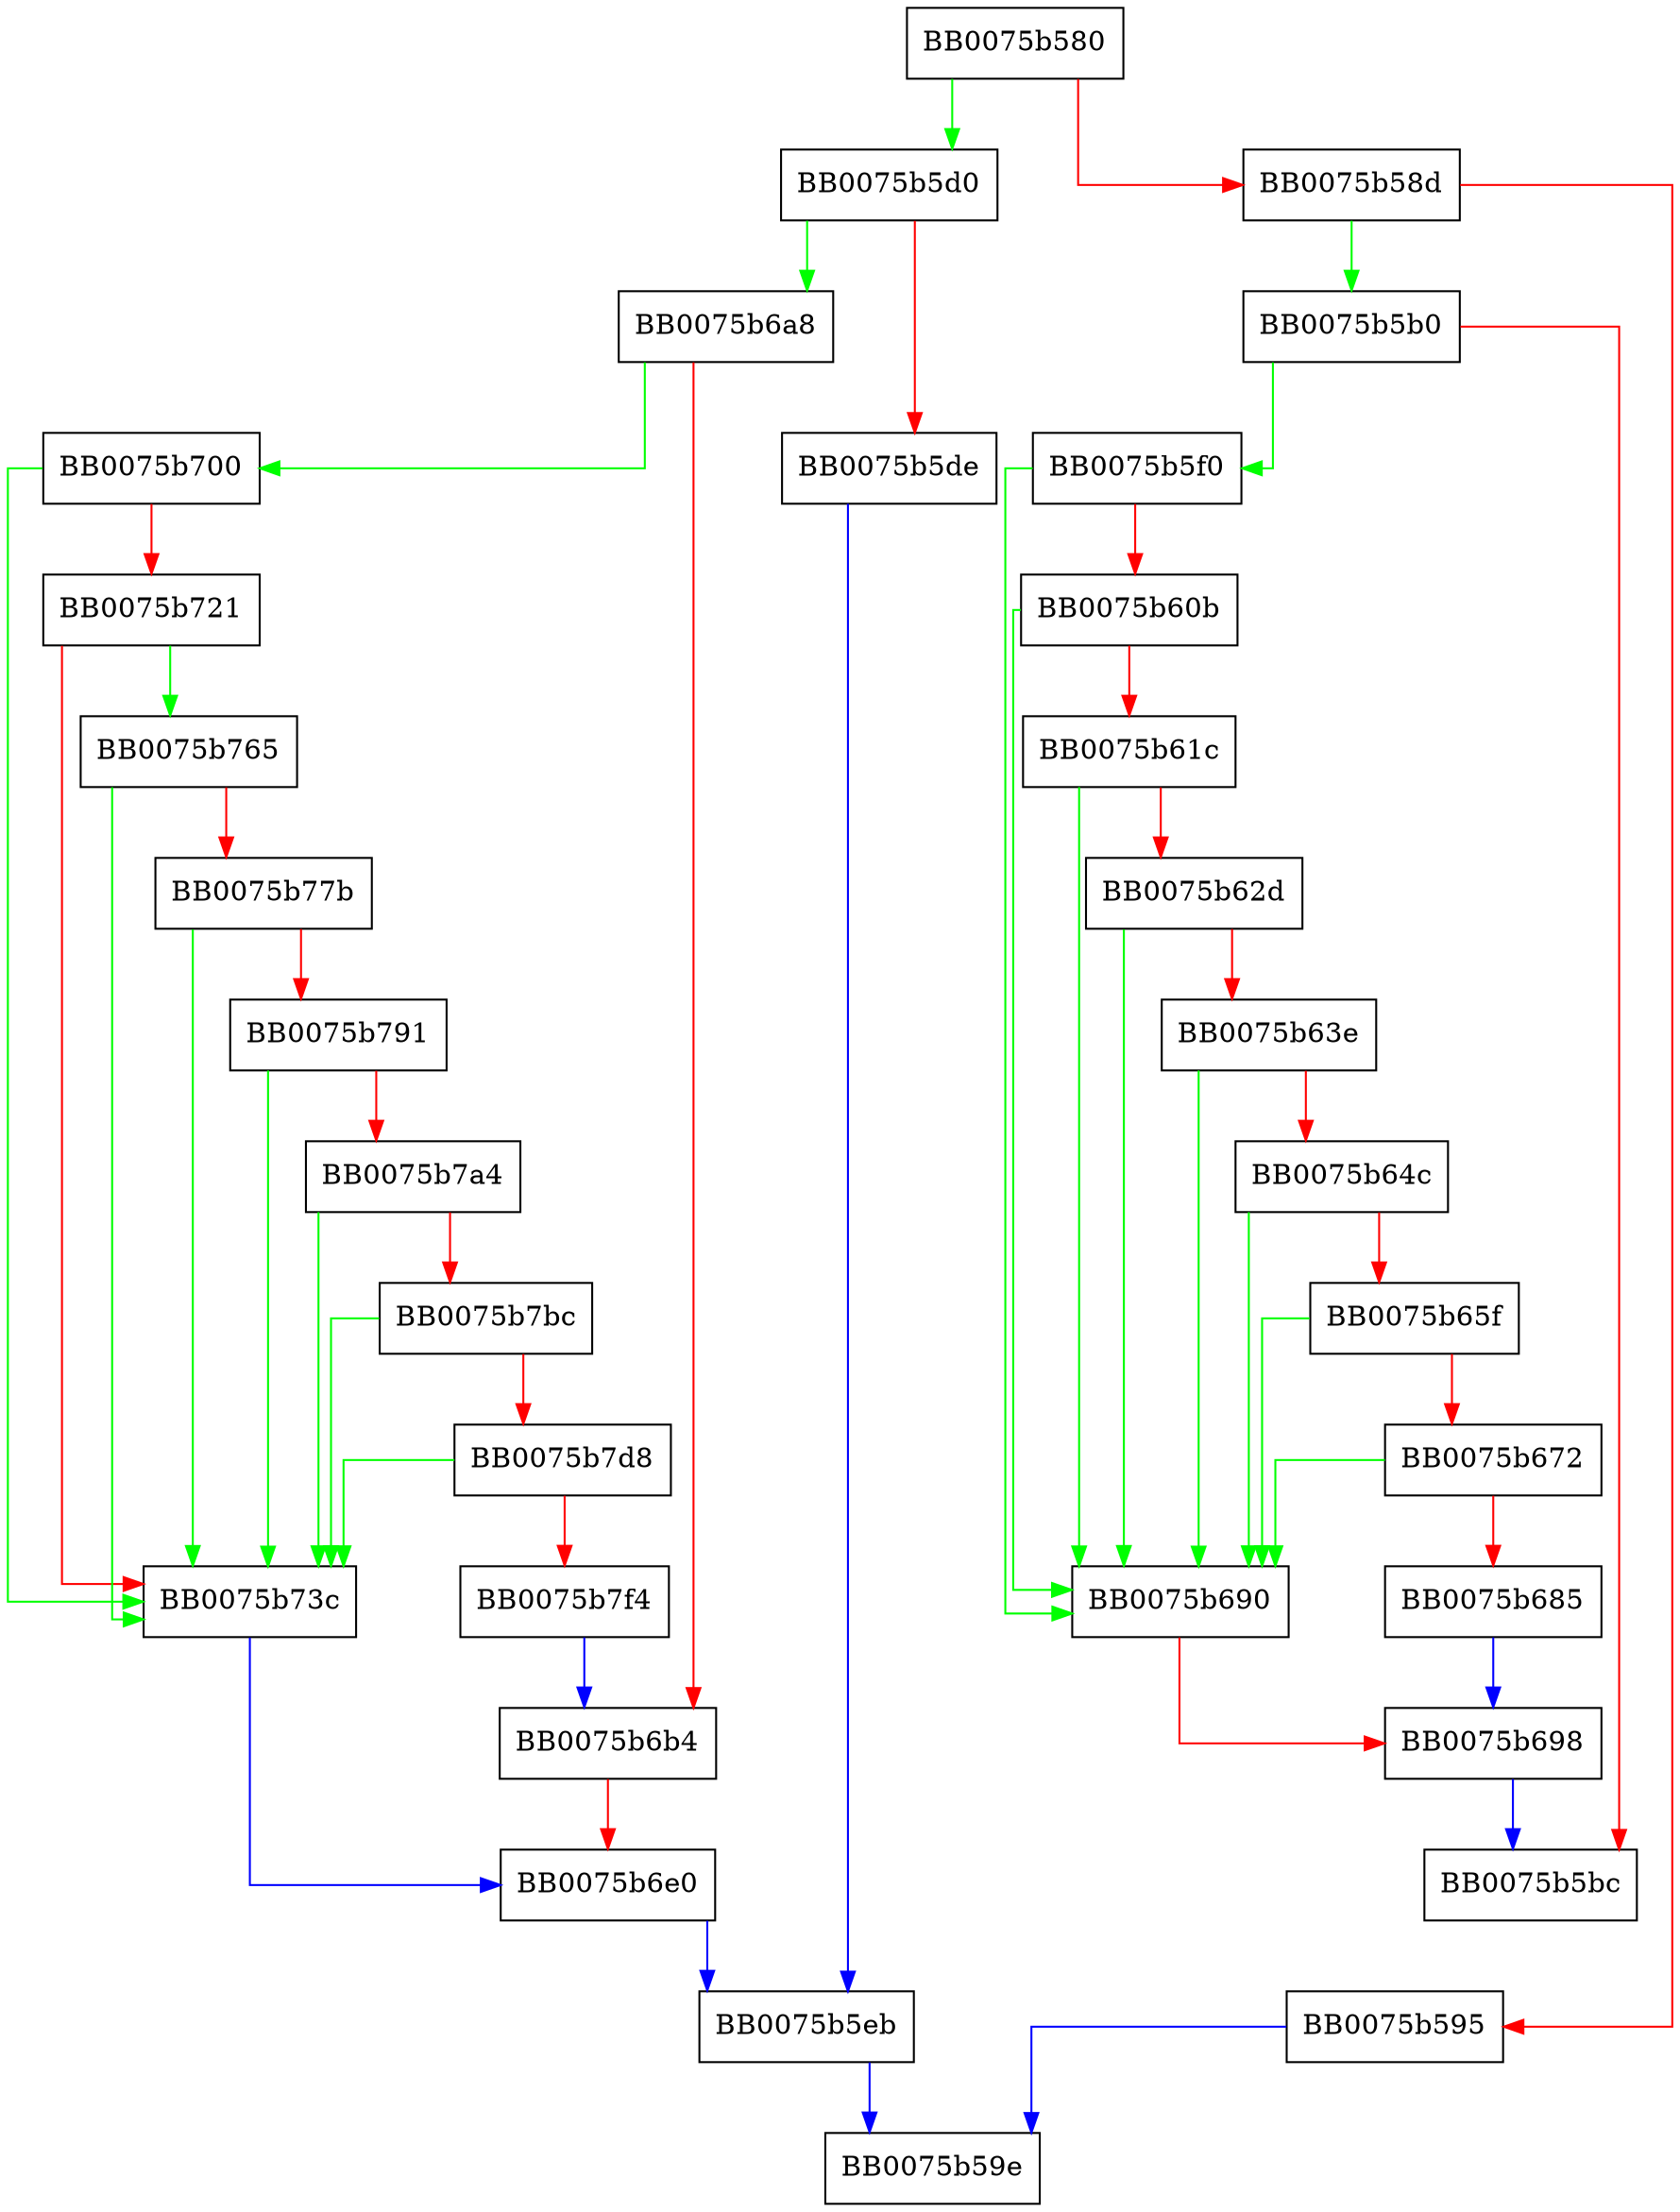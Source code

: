 digraph openssl_digests {
  node [shape="box"];
  graph [splines=ortho];
  BB0075b580 -> BB0075b5d0 [color="green"];
  BB0075b580 -> BB0075b58d [color="red"];
  BB0075b58d -> BB0075b5b0 [color="green"];
  BB0075b58d -> BB0075b595 [color="red"];
  BB0075b595 -> BB0075b59e [color="blue"];
  BB0075b5b0 -> BB0075b5f0 [color="green"];
  BB0075b5b0 -> BB0075b5bc [color="red"];
  BB0075b5d0 -> BB0075b6a8 [color="green"];
  BB0075b5d0 -> BB0075b5de [color="red"];
  BB0075b5de -> BB0075b5eb [color="blue"];
  BB0075b5eb -> BB0075b59e [color="blue"];
  BB0075b5f0 -> BB0075b690 [color="green"];
  BB0075b5f0 -> BB0075b60b [color="red"];
  BB0075b60b -> BB0075b690 [color="green"];
  BB0075b60b -> BB0075b61c [color="red"];
  BB0075b61c -> BB0075b690 [color="green"];
  BB0075b61c -> BB0075b62d [color="red"];
  BB0075b62d -> BB0075b690 [color="green"];
  BB0075b62d -> BB0075b63e [color="red"];
  BB0075b63e -> BB0075b690 [color="green"];
  BB0075b63e -> BB0075b64c [color="red"];
  BB0075b64c -> BB0075b690 [color="green"];
  BB0075b64c -> BB0075b65f [color="red"];
  BB0075b65f -> BB0075b690 [color="green"];
  BB0075b65f -> BB0075b672 [color="red"];
  BB0075b672 -> BB0075b690 [color="green"];
  BB0075b672 -> BB0075b685 [color="red"];
  BB0075b685 -> BB0075b698 [color="blue"];
  BB0075b690 -> BB0075b698 [color="red"];
  BB0075b698 -> BB0075b5bc [color="blue"];
  BB0075b6a8 -> BB0075b700 [color="green"];
  BB0075b6a8 -> BB0075b6b4 [color="red"];
  BB0075b6b4 -> BB0075b6e0 [color="red"];
  BB0075b6e0 -> BB0075b5eb [color="blue"];
  BB0075b700 -> BB0075b73c [color="green"];
  BB0075b700 -> BB0075b721 [color="red"];
  BB0075b721 -> BB0075b765 [color="green"];
  BB0075b721 -> BB0075b73c [color="red"];
  BB0075b73c -> BB0075b6e0 [color="blue"];
  BB0075b765 -> BB0075b73c [color="green"];
  BB0075b765 -> BB0075b77b [color="red"];
  BB0075b77b -> BB0075b73c [color="green"];
  BB0075b77b -> BB0075b791 [color="red"];
  BB0075b791 -> BB0075b73c [color="green"];
  BB0075b791 -> BB0075b7a4 [color="red"];
  BB0075b7a4 -> BB0075b73c [color="green"];
  BB0075b7a4 -> BB0075b7bc [color="red"];
  BB0075b7bc -> BB0075b73c [color="green"];
  BB0075b7bc -> BB0075b7d8 [color="red"];
  BB0075b7d8 -> BB0075b73c [color="green"];
  BB0075b7d8 -> BB0075b7f4 [color="red"];
  BB0075b7f4 -> BB0075b6b4 [color="blue"];
}